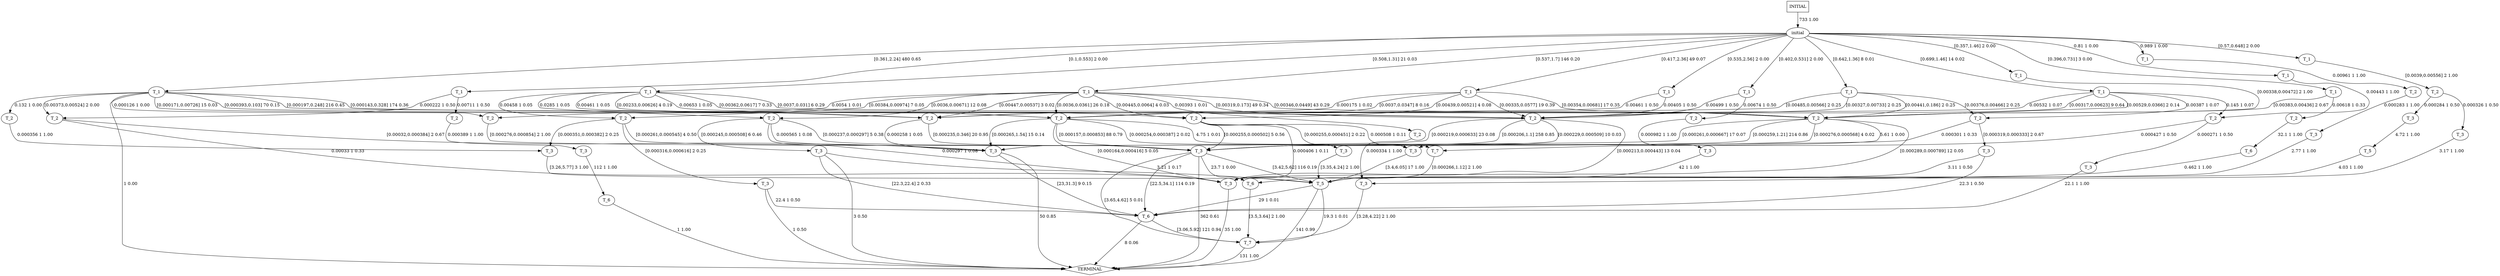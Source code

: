 digraph G {
  0 [label="T_1"];
  1 [label="T_1"];
  2 [label="T_1"];
  3 [label="T_1"];
  4 [label="T_1"];
  5 [label="T_1"];
  6 [label="T_1"];
  7 [label="T_1"];
  8 [label="T_1"];
  9 [label="T_1"];
  10 [label="T_1"];
  11 [label="T_1"];
  12 [label="T_1"];
  13 [label="T_1"];
  14 [label="T_2"];
  15 [label="T_2"];
  16 [label="T_2"];
  17 [label="T_2"];
  18 [label="T_2"];
  19 [label="T_2"];
  20 [label="T_2"];
  21 [label="T_2"];
  22 [label="T_2"];
  23 [label="T_2"];
  24 [label="T_2"];
  25 [label="T_2"];
  26 [label="T_2"];
  27 [label="T_2"];
  28 [label="T_2"];
  29 [label="T_2"];
  30 [label="T_2"];
  31 [label="T_2"];
  32 [label="T_3"];
  33 [label="T_3"];
  34 [label="T_3"];
  35 [label="T_3"];
  36 [label="T_3"];
  37 [label="T_3"];
  38 [label="T_3"];
  39 [label="T_3"];
  40 [label="T_3"];
  41 [label="T_3"];
  42 [label="T_3"];
  43 [label="T_3"];
  44 [label="T_3"];
  45 [label="T_3"];
  46 [label="T_3"];
  47 [label="T_3"];
  48 [label="T_5"];
  49 [label="T_5"];
  50 [label="T_6"];
  51 [label="T_6"];
  52 [label="T_6"];
  53 [label="T_6"];
  54 [label="T_7"];
  55 [label="T_7"];
  56 [label="initial"];
  57 [label="TERMINAL",shape=diamond];
  58 [label="INITIAL",shape=box];
0->24 [label="0.00443 1 1.00"];
1->14 [label="0.00961 1 1.00"];
2->31 [label="[0.00338,0.00472] 2 1.00"];
3->25 [label="[0.0039,0.00556] 2 1.00"];
4->20 [label="0.00618 1 0.33"];
4->31 [label="[0.00383,0.00436] 2 0.67"];
5->23 [label="0.000222 1 0.50"];
5->17 [label="0.00711 1 0.50"];
6->29 [label="0.00405 1 0.50"];
6->30 [label="0.00461 1 0.50"];
7->29 [label="0.00499 1 0.50"];
7->18 [label="0.00674 1 0.50"];
8->29 [label="[0.00327,0.00733] 2 0.25"];
8->22 [label="[0.00376,0.00466] 2 0.25"];
8->31 [label="[0.00441,0.186] 2 0.25"];
8->30 [label="[0.00485,0.00566] 2 0.25"];
9->21 [label="0.000175 1 0.02"];
9->28 [label="[0.00439,0.00521] 4 0.08"];
9->30 [label="[0.0037,0.0347] 8 0.16"];
9->31 [label="[0.00354,0.00681] 17 0.35"];
9->29 [label="[0.00335,0.0577] 19 0.39"];
10->22 [label="0.00387 1 0.07"];
10->21 [label="0.00532 1 0.07"];
10->24 [label="0.145 1 0.07"];
10->31 [label="[0.00529,0.0366] 2 0.14"];
10->29 [label="[0.00317,0.00623] 9 0.64"];
11->26 [label="0.00458 1 0.05"];
11->21 [label="0.00461 1 0.05"];
11->28 [label="0.00653 1 0.05"];
11->27 [label="0.0285 1 0.05"];
11->30 [label="[0.00233,0.00626] 4 0.19"];
11->31 [label="[0.0037,0.031] 6 0.29"];
11->29 [label="[0.00362,0.0617] 7 0.33"];
12->19 [label="0.000126 1 0.00"];
12->16 [label="0.132 1 0.00"];
12->23 [label="[0.00373,0.00524] 2 0.00"];
12->21 [label="[0.000171,0.00726] 15 0.03"];
12->30 [label="[0.000393,0.103] 70 0.15"];
12->31 [label="[0.000143,0.328] 174 0.36"];
12->29 [label="[0.000197,0.248] 216 0.45"];
12->57 [label=" 1 0.00"];
13->15 [label="0.00393 1 0.01"];
13->19 [label="0.0054 1 0.01"];
13->21 [label="[0.00447,0.00537] 3 0.02"];
13->28 [label="[0.00445,0.0064] 4 0.03"];
13->26 [label="[0.00384,0.00974] 7 0.05"];
13->27 [label="[0.0036,0.00671] 12 0.08"];
13->30 [label="[0.0036,0.0361] 26 0.18"];
13->31 [label="[0.00346,0.0449] 43 0.29"];
13->29 [label="[0.00319,0.173] 49 0.34"];
14->32 [label="0.000283 1 1.00"];
15->41 [label="0.000334 1 1.00"];
16->36 [label="0.000356 1 1.00"];
17->40 [label="0.000389 1 1.00"];
18->39 [label="0.000982 1 1.00"];
19->47 [label="[0.000276,0.000854] 2 1.00"];
20->50 [label="32.1 1 1.00"];
21->45 [label="0.000258 1 0.05"];
21->47 [label="[0.000235,0.346] 20 0.95"];
22->47 [label="0.000301 1 0.33"];
22->43 [label="[0.000319,0.000333] 2 0.67"];
23->42 [label="0.00033 1 0.33"];
23->45 [label="[0.00032,0.000384] 2 0.67"];
24->38 [label="0.000271 1 0.50"];
24->47 [label="0.000427 1 0.50"];
25->34 [label="0.000284 1 0.50"];
25->33 [label="0.000326 1 0.50"];
26->44 [label="[0.000316,0.000616] 2 0.25"];
26->36 [label="[0.000351,0.000382] 2 0.25"];
26->47 [label="[0.000261,0.000545] 4 0.50"];
27->42 [label="0.000297 1 0.08"];
27->45 [label="0.000565 1 0.08"];
27->47 [label="[0.000237,0.000297] 5 0.38"];
27->46 [label="[0.000245,0.000508] 6 0.46"];
28->42 [label="0.000406 1 0.11"];
28->37 [label="0.000508 1 0.11"];
28->35 [label="[0.000255,0.000451] 2 0.22"];
28->47 [label="[0.000255,0.000502] 5 0.56"];
29->37 [label="[0.000229,0.000509] 10 0.03"];
29->42 [label="[0.000213,0.000443] 13 0.04"];
29->45 [label="[0.000219,0.000633] 23 0.08"];
29->47 [label="[0.000206,1.1] 258 0.85"];
30->37 [label="[0.000254,0.000387] 2 0.02"];
30->42 [label="[0.000164,0.000416] 5 0.05"];
30->45 [label="[0.000265,1.54] 15 0.14"];
30->47 [label="[0.000157,0.000853] 88 0.79"];
30->54 [label="4.75 1 0.01"];
31->37 [label="[0.000276,0.000568] 4 0.02"];
31->42 [label="[0.000289,0.000789] 12 0.05"];
31->45 [label="[0.000261,0.000667] 17 0.07"];
31->47 [label="[0.000259,1.21] 214 0.86"];
31->54 [label="5.61 1 0.00"];
32->49 [label="2.77 1 1.00"];
33->49 [label="3.17 1 1.00"];
34->48 [label="4.72 1 1.00"];
35->49 [label="[3.35,4.24] 2 1.00"];
36->49 [label="[3.26,5.77] 3 1.00"];
37->49 [label="[3.4,6.05] 17 1.00"];
38->53 [label="22.1 1 1.00"];
39->51 [label="42 1 1.00"];
40->52 [label="112 1 1.00"];
41->55 [label="[3.28,4.22] 2 1.00"];
42->57 [label=" 35 1.00"];
43->49 [label="3.11 1 0.50"];
43->53 [label="22.3 1 0.50"];
44->53 [label="22.4 1 0.50"];
44->57 [label=" 1 0.50"];
45->53 [label="[23,31.3] 9 0.15"];
45->57 [label=" 50 0.85"];
46->49 [label="3.21 1 0.17"];
46->53 [label="[22.3,22.4] 2 0.33"];
46->57 [label=" 3 0.50"];
47->49 [label="[3.42,5.62] 116 0.19"];
47->51 [label="23.7 1 0.00"];
47->53 [label="[22.5,34.1] 114 0.19"];
47->55 [label="[3.65,4.62] 5 0.01"];
47->57 [label=" 362 0.61"];
48->49 [label="4.03 1 1.00"];
49->53 [label="29 1 0.01"];
49->55 [label="19.3 1 0.01"];
49->57 [label=" 141 0.99"];
50->41 [label="0.462 1 1.00"];
51->55 [label="[3.5,3.64] 2 1.00"];
52->57 [label=" 1 1.00"];
53->55 [label="[3.06,5.92] 121 0.94"];
53->57 [label=" 8 0.06"];
54->42 [label="[0.000266,1.12] 2 1.00"];
55->57 [label=" 131 1.00"];
56->0 [label="0.81 1 0.00"];
56->1 [label="0.989 1 0.00"];
56->5 [label="[0.1,0.553] 2 0.00"];
56->2 [label="[0.357,1.46] 2 0.00"];
56->7 [label="[0.402,0.531] 2 0.00"];
56->6 [label="[0.535,2.56] 2 0.00"];
56->3 [label="[0.57,0.648] 2 0.00"];
56->4 [label="[0.396,0.731] 3 0.00"];
56->8 [label="[0.642,1.36] 8 0.01"];
56->10 [label="[0.699,1.46] 14 0.02"];
56->11 [label="[0.508,1.31] 21 0.03"];
56->9 [label="[0.417,2.36] 49 0.07"];
56->13 [label="[0.537,1.7] 146 0.20"];
56->12 [label="[0.361,2.24] 480 0.65"];
58->56 [label=" 733 1.00"];
}
